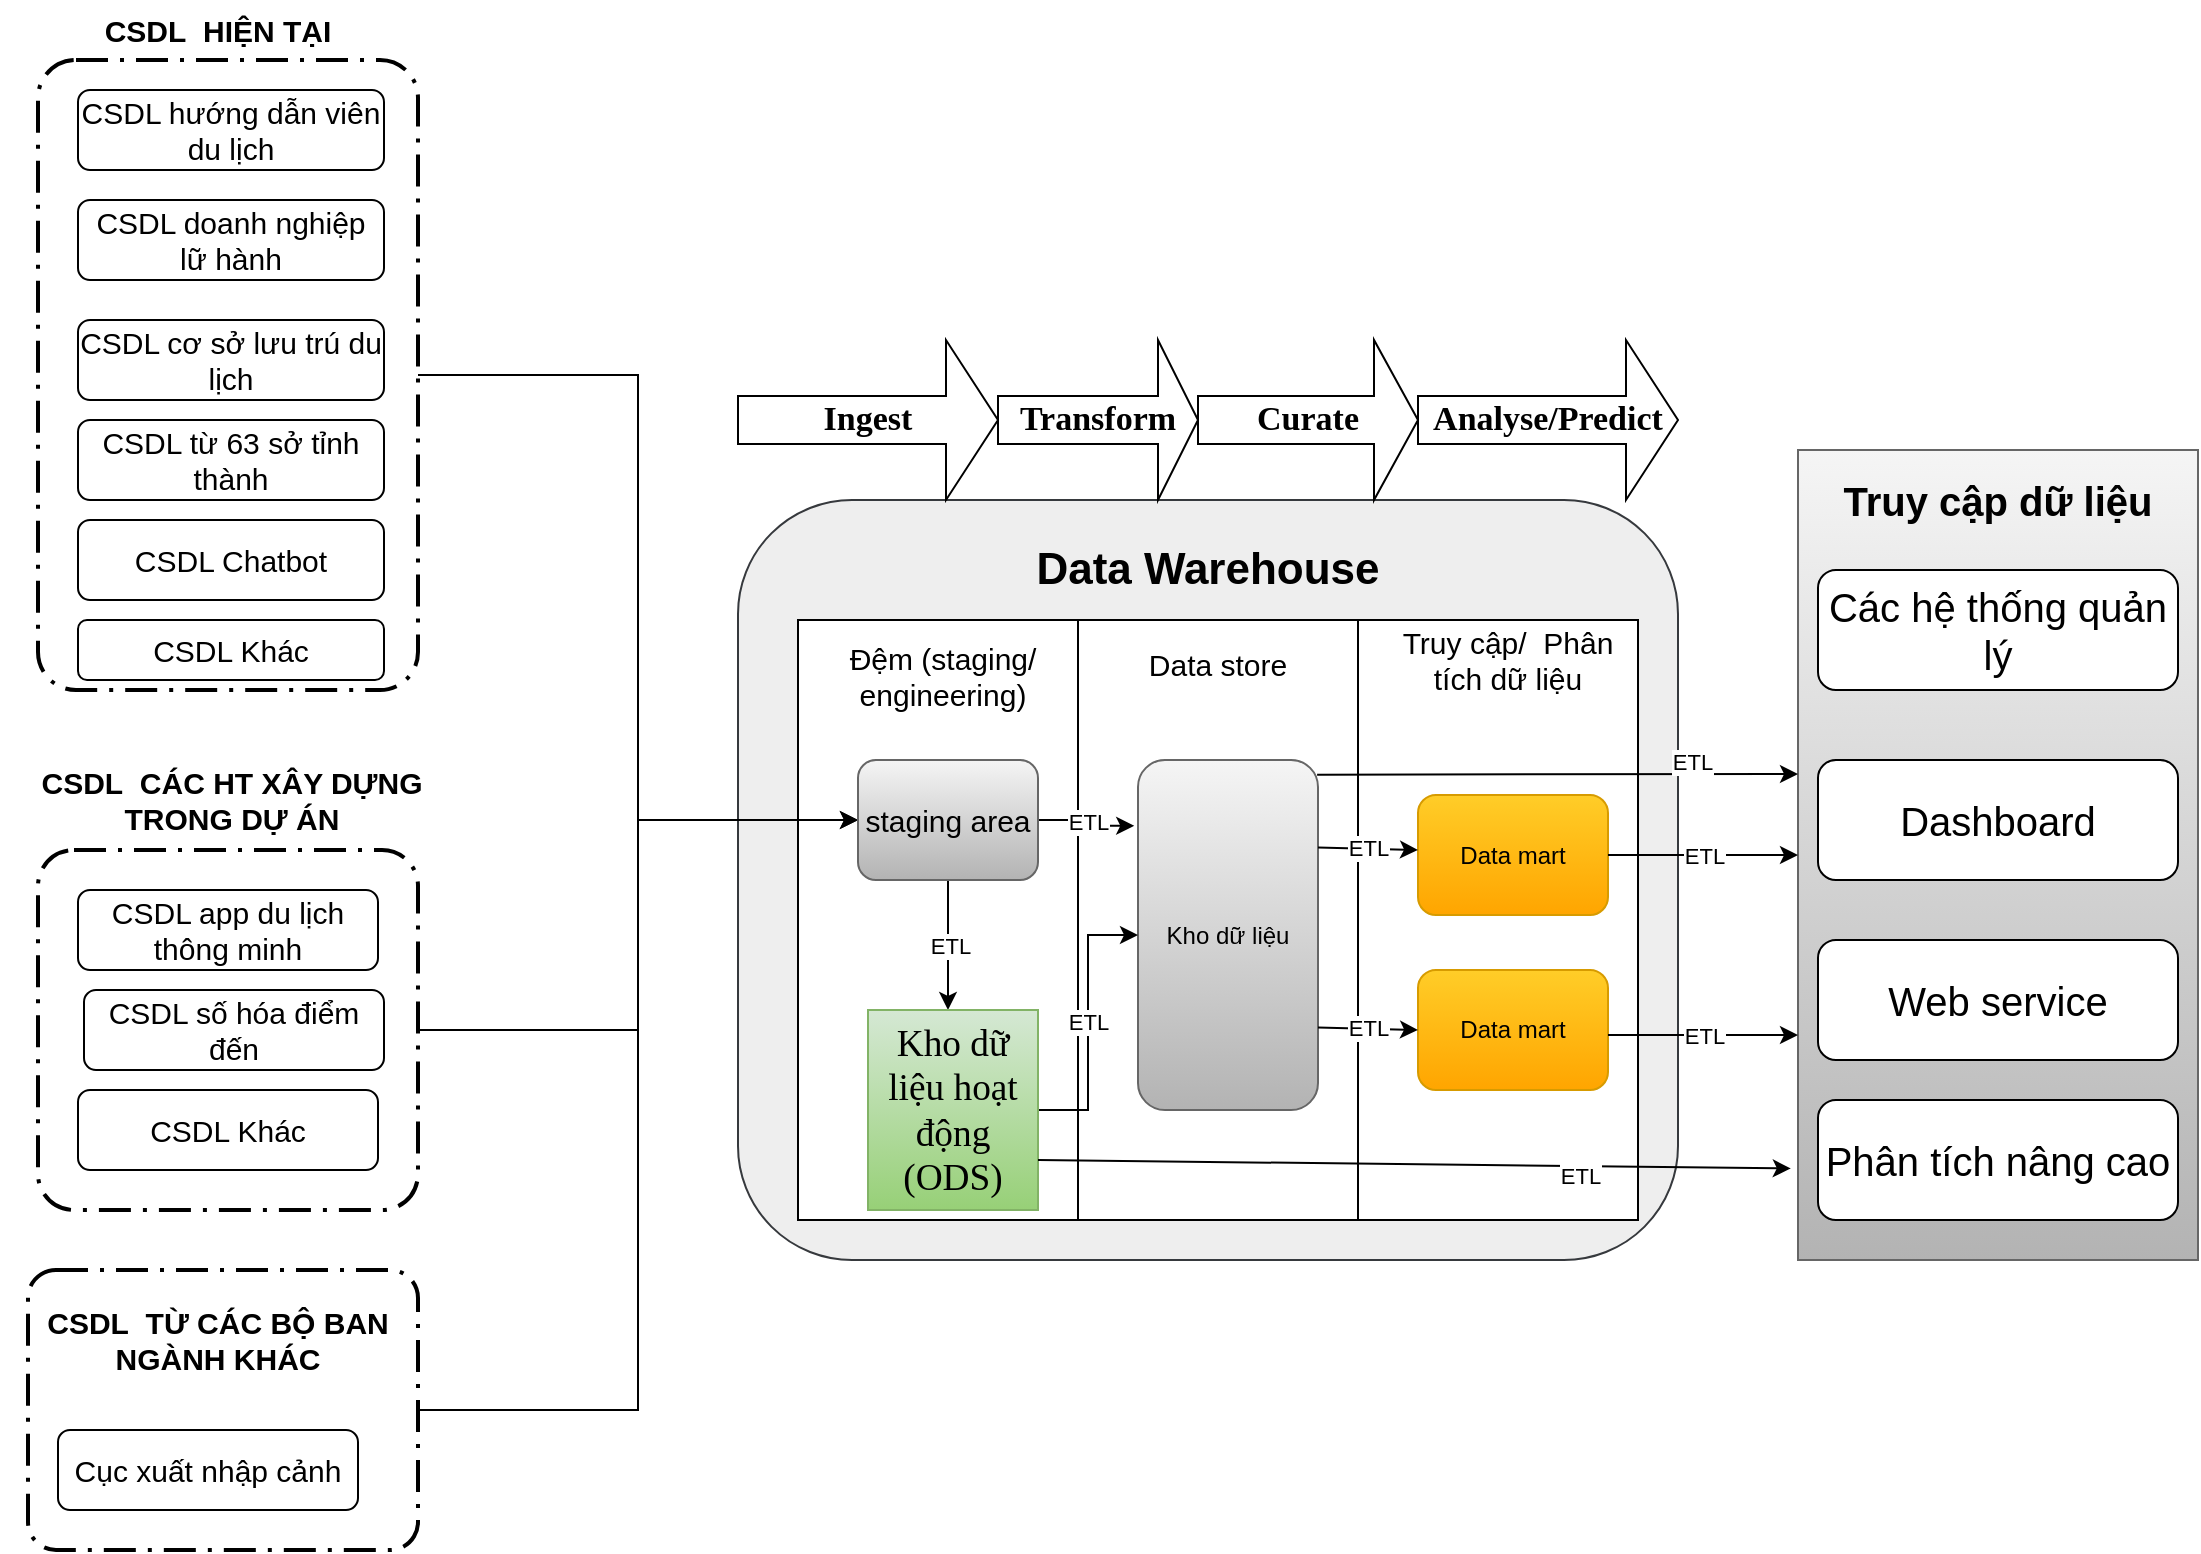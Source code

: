 <mxfile version="20.0.4" type="github">
  <diagram id="zjv7xRD2d8CWsWP2C0z3" name="Page-1">
    <mxGraphModel dx="1755" dy="1085" grid="1" gridSize="10" guides="1" tooltips="1" connect="1" arrows="1" fold="1" page="1" pageScale="1" pageWidth="2336" pageHeight="1654" math="0" shadow="0">
      <root>
        <mxCell id="0" />
        <mxCell id="1" parent="0" />
        <mxCell id="FnMIgnsUQWjK0R4eYY1A-45" style="edgeStyle=orthogonalEdgeStyle;rounded=0;orthogonalLoop=1;jettySize=auto;html=1;entryX=0;entryY=0.5;entryDx=0;entryDy=0;" edge="1" parent="1" source="FnMIgnsUQWjK0R4eYY1A-2" target="FnMIgnsUQWjK0R4eYY1A-48">
          <mxGeometry relative="1" as="geometry" />
        </mxCell>
        <mxCell id="FnMIgnsUQWjK0R4eYY1A-2" value="" style="points=[[0.25,0,0],[0.5,0,0],[0.75,0,0],[1,0.25,0],[1,0.5,0],[1,0.75,0],[0.75,1,0],[0.5,1,0],[0.25,1,0],[0,0.75,0],[0,0.5,0],[0,0.25,0]];rounded=1;arcSize=10;dashed=1;strokeColor=#000000;fillColor=none;gradientColor=none;dashPattern=8 3 1 3;strokeWidth=2;fontStyle=1;fontSize=20;" vertex="1" parent="1">
          <mxGeometry x="20" y="35" width="190" height="315" as="geometry" />
        </mxCell>
        <mxCell id="FnMIgnsUQWjK0R4eYY1A-3" value="" style="rounded=1;whiteSpace=wrap;html=1;fillColor=#eeeeee;strokeColor=#36393d;" vertex="1" parent="1">
          <mxGeometry x="370" y="255" width="470" height="380" as="geometry" />
        </mxCell>
        <mxCell id="FnMIgnsUQWjK0R4eYY1A-4" value="&lt;font style=&quot;font-size: 22px&quot;&gt;&lt;b&gt;Data Warehouse&lt;/b&gt;&lt;/font&gt;" style="text;html=1;strokeColor=none;fillColor=none;align=center;verticalAlign=middle;whiteSpace=wrap;rounded=0;" vertex="1" parent="1">
          <mxGeometry x="390" y="275" width="430" height="30" as="geometry" />
        </mxCell>
        <mxCell id="FnMIgnsUQWjK0R4eYY1A-5" value="&lt;b&gt;&lt;font style=&quot;font-size: 17px;&quot;&gt;Ingest&lt;/font&gt;&lt;/b&gt;" style="shape=singleArrow;whiteSpace=wrap;html=1;fontFamily=Times New Roman;fontSize=14;" vertex="1" parent="1">
          <mxGeometry x="370" y="175" width="130" height="80" as="geometry" />
        </mxCell>
        <mxCell id="FnMIgnsUQWjK0R4eYY1A-6" value="&lt;b&gt;&lt;font style=&quot;font-size: 17px;&quot;&gt;Transform&lt;/font&gt;&lt;/b&gt;" style="shape=singleArrow;whiteSpace=wrap;html=1;fontFamily=Times New Roman;fontSize=14;" vertex="1" parent="1">
          <mxGeometry x="500" y="175" width="100" height="80" as="geometry" />
        </mxCell>
        <mxCell id="FnMIgnsUQWjK0R4eYY1A-7" value="&lt;b&gt;&lt;font style=&quot;font-size: 17px;&quot;&gt;Curate&lt;/font&gt;&lt;/b&gt;" style="shape=singleArrow;whiteSpace=wrap;html=1;fontFamily=Times New Roman;fontSize=14;" vertex="1" parent="1">
          <mxGeometry x="600" y="175" width="110" height="80" as="geometry" />
        </mxCell>
        <mxCell id="FnMIgnsUQWjK0R4eYY1A-8" value="&lt;b&gt;&lt;font style=&quot;font-size: 17px;&quot;&gt;Analyse/Predict&lt;/font&gt;&lt;/b&gt;" style="shape=singleArrow;whiteSpace=wrap;html=1;fontFamily=Times New Roman;fontSize=14;" vertex="1" parent="1">
          <mxGeometry x="710" y="175" width="130" height="80" as="geometry" />
        </mxCell>
        <mxCell id="FnMIgnsUQWjK0R4eYY1A-14" value="" style="rounded=0;whiteSpace=wrap;html=1;fontSize=15;" vertex="1" parent="1">
          <mxGeometry x="400" y="315" width="140" height="300" as="geometry" />
        </mxCell>
        <mxCell id="FnMIgnsUQWjK0R4eYY1A-15" value="Đệm (staging/ engineering)" style="text;html=1;strokeColor=none;fillColor=none;align=center;verticalAlign=middle;whiteSpace=wrap;rounded=0;fontSize=15;" vertex="1" parent="1">
          <mxGeometry x="405" y="320" width="135" height="45" as="geometry" />
        </mxCell>
        <mxCell id="FnMIgnsUQWjK0R4eYY1A-17" value="" style="rounded=0;whiteSpace=wrap;html=1;fontSize=20;" vertex="1" parent="1">
          <mxGeometry x="540" y="315" width="140" height="300" as="geometry" />
        </mxCell>
        <mxCell id="FnMIgnsUQWjK0R4eYY1A-18" value="&lt;font style=&quot;font-size: 15px;&quot;&gt;Data store&lt;/font&gt;" style="text;html=1;strokeColor=none;fillColor=none;align=center;verticalAlign=middle;whiteSpace=wrap;rounded=0;fontSize=20;" vertex="1" parent="1">
          <mxGeometry x="550" y="320" width="120" height="30" as="geometry" />
        </mxCell>
        <mxCell id="FnMIgnsUQWjK0R4eYY1A-19" value="" style="rounded=0;whiteSpace=wrap;html=1;fontSize=15;" vertex="1" parent="1">
          <mxGeometry x="680" y="315" width="140" height="300" as="geometry" />
        </mxCell>
        <mxCell id="FnMIgnsUQWjK0R4eYY1A-20" value="Truy cập/&amp;nbsp; Phân tích dữ liệu" style="text;html=1;strokeColor=none;fillColor=none;align=center;verticalAlign=middle;whiteSpace=wrap;rounded=0;fontSize=15;" vertex="1" parent="1">
          <mxGeometry x="690" y="320" width="130" height="30" as="geometry" />
        </mxCell>
        <mxCell id="FnMIgnsUQWjK0R4eYY1A-21" value="&lt;font style=&quot;font-size: 15px;&quot;&gt;CSDL hướng dẫn viên du lịch&lt;/font&gt;" style="rounded=1;whiteSpace=wrap;html=1;" vertex="1" parent="1">
          <mxGeometry x="40" y="50" width="153" height="40" as="geometry" />
        </mxCell>
        <mxCell id="FnMIgnsUQWjK0R4eYY1A-22" value="&lt;font style=&quot;font-size: 15px;&quot;&gt;CSDL doanh nghiệp lữ hành&lt;/font&gt;" style="rounded=1;whiteSpace=wrap;html=1;" vertex="1" parent="1">
          <mxGeometry x="40" y="105" width="153" height="40" as="geometry" />
        </mxCell>
        <mxCell id="FnMIgnsUQWjK0R4eYY1A-23" value="&lt;font style=&quot;font-size: 15px;&quot;&gt;CSDL Khác&lt;/font&gt;" style="rounded=1;whiteSpace=wrap;html=1;" vertex="1" parent="1">
          <mxGeometry x="40" y="315" width="153" height="30" as="geometry" />
        </mxCell>
        <mxCell id="FnMIgnsUQWjK0R4eYY1A-24" value="&lt;font style=&quot;font-size: 15px;&quot;&gt;CSDL cơ sở lưu trú du lịch&lt;/font&gt;" style="rounded=1;whiteSpace=wrap;html=1;" vertex="1" parent="1">
          <mxGeometry x="40" y="165" width="153" height="40" as="geometry" />
        </mxCell>
        <mxCell id="FnMIgnsUQWjK0R4eYY1A-25" value="&lt;font style=&quot;font-size: 15px;&quot;&gt;CSDL Chatbot&lt;/font&gt;" style="rounded=1;whiteSpace=wrap;html=1;" vertex="1" parent="1">
          <mxGeometry x="40" y="265" width="153" height="40" as="geometry" />
        </mxCell>
        <mxCell id="FnMIgnsUQWjK0R4eYY1A-26" value="&lt;font style=&quot;font-size: 15px;&quot;&gt;CSDL từ 63 sở tỉnh thành&lt;/font&gt;" style="rounded=1;whiteSpace=wrap;html=1;" vertex="1" parent="1">
          <mxGeometry x="40" y="215" width="153" height="40" as="geometry" />
        </mxCell>
        <mxCell id="FnMIgnsUQWjK0R4eYY1A-46" style="edgeStyle=orthogonalEdgeStyle;rounded=0;orthogonalLoop=1;jettySize=auto;html=1;entryX=0;entryY=0.5;entryDx=0;entryDy=0;" edge="1" parent="1" source="FnMIgnsUQWjK0R4eYY1A-28" target="FnMIgnsUQWjK0R4eYY1A-48">
          <mxGeometry relative="1" as="geometry" />
        </mxCell>
        <mxCell id="FnMIgnsUQWjK0R4eYY1A-28" value="" style="points=[[0.25,0,0],[0.5,0,0],[0.75,0,0],[1,0.25,0],[1,0.5,0],[1,0.75,0],[0.75,1,0],[0.5,1,0],[0.25,1,0],[0,0.75,0],[0,0.5,0],[0,0.25,0]];rounded=1;arcSize=10;dashed=1;strokeColor=#000000;fillColor=none;gradientColor=none;dashPattern=8 3 1 3;strokeWidth=2;fontStyle=1;fontSize=20;" vertex="1" parent="1">
          <mxGeometry x="20" y="430" width="190" height="180" as="geometry" />
        </mxCell>
        <mxCell id="FnMIgnsUQWjK0R4eYY1A-29" value="&lt;b&gt;&lt;font style=&quot;font-size: 15px;&quot;&gt;CSDL&amp;nbsp; HIỆN TẠI&lt;/font&gt;&lt;/b&gt;" style="text;html=1;strokeColor=none;fillColor=none;align=center;verticalAlign=middle;whiteSpace=wrap;rounded=0;" vertex="1" parent="1">
          <mxGeometry x="50" y="5" width="120" height="30" as="geometry" />
        </mxCell>
        <mxCell id="FnMIgnsUQWjK0R4eYY1A-30" value="&lt;b&gt;&lt;font style=&quot;font-size: 15px;&quot;&gt;CSDL&amp;nbsp; CÁC HT XÂY DỰNG TRONG DỰ ÁN&lt;/font&gt;&lt;/b&gt;" style="text;html=1;strokeColor=none;fillColor=none;align=center;verticalAlign=middle;whiteSpace=wrap;rounded=0;" vertex="1" parent="1">
          <mxGeometry x="1.5" y="390" width="230" height="30" as="geometry" />
        </mxCell>
        <mxCell id="FnMIgnsUQWjK0R4eYY1A-31" value="CSDL app du lịch thông minh" style="rounded=1;whiteSpace=wrap;html=1;fontSize=15;" vertex="1" parent="1">
          <mxGeometry x="40" y="450" width="150" height="40" as="geometry" />
        </mxCell>
        <mxCell id="FnMIgnsUQWjK0R4eYY1A-32" value="CSDL số hóa điểm đến" style="rounded=1;whiteSpace=wrap;html=1;fontSize=15;" vertex="1" parent="1">
          <mxGeometry x="43" y="500" width="150" height="40" as="geometry" />
        </mxCell>
        <mxCell id="FnMIgnsUQWjK0R4eYY1A-33" value="CSDL Khác" style="rounded=1;whiteSpace=wrap;html=1;fontSize=15;" vertex="1" parent="1">
          <mxGeometry x="40" y="550" width="150" height="40" as="geometry" />
        </mxCell>
        <mxCell id="FnMIgnsUQWjK0R4eYY1A-47" style="edgeStyle=orthogonalEdgeStyle;rounded=0;orthogonalLoop=1;jettySize=auto;html=1;entryX=0;entryY=0.5;entryDx=0;entryDy=0;" edge="1" parent="1" source="FnMIgnsUQWjK0R4eYY1A-35" target="FnMIgnsUQWjK0R4eYY1A-48">
          <mxGeometry relative="1" as="geometry" />
        </mxCell>
        <mxCell id="FnMIgnsUQWjK0R4eYY1A-35" value="" style="points=[[0.25,0,0],[0.5,0,0],[0.75,0,0],[1,0.25,0],[1,0.5,0],[1,0.75,0],[0.75,1,0],[0.5,1,0],[0.25,1,0],[0,0.75,0],[0,0.5,0],[0,0.25,0]];rounded=1;arcSize=10;dashed=1;strokeColor=#000000;fillColor=none;gradientColor=none;dashPattern=8 3 1 3;strokeWidth=2;fontStyle=1;fontSize=20;" vertex="1" parent="1">
          <mxGeometry x="15" y="640" width="195" height="140" as="geometry" />
        </mxCell>
        <mxCell id="FnMIgnsUQWjK0R4eYY1A-36" value="&lt;b&gt;&lt;font style=&quot;font-size: 15px;&quot;&gt;CSDL&amp;nbsp; TỪ CÁC BỘ BAN NGÀNH KHÁC&lt;/font&gt;&lt;/b&gt;" style="text;html=1;strokeColor=none;fillColor=none;align=center;verticalAlign=middle;whiteSpace=wrap;rounded=0;" vertex="1" parent="1">
          <mxGeometry x="20" y="660" width="180" height="30" as="geometry" />
        </mxCell>
        <mxCell id="FnMIgnsUQWjK0R4eYY1A-37" value="Cục xuất nhập cảnh" style="rounded=1;whiteSpace=wrap;html=1;fontSize=15;" vertex="1" parent="1">
          <mxGeometry x="30" y="720" width="150" height="40" as="geometry" />
        </mxCell>
        <mxCell id="FnMIgnsUQWjK0R4eYY1A-38" value="" style="rounded=0;whiteSpace=wrap;html=1;fontSize=20;fillColor=#f5f5f5;gradientColor=#b3b3b3;strokeColor=#666666;" vertex="1" parent="1">
          <mxGeometry x="900" y="230" width="200" height="405" as="geometry" />
        </mxCell>
        <mxCell id="FnMIgnsUQWjK0R4eYY1A-39" value="&lt;b&gt;&lt;font style=&quot;font-size: 20px;&quot;&gt;Truy cập dữ liệu&lt;/font&gt;&lt;/b&gt;" style="text;html=1;strokeColor=none;fillColor=none;align=center;verticalAlign=middle;whiteSpace=wrap;rounded=0;" vertex="1" parent="1">
          <mxGeometry x="900" y="240" width="200" height="30" as="geometry" />
        </mxCell>
        <mxCell id="FnMIgnsUQWjK0R4eYY1A-40" value="Các hệ thống quản lý" style="rounded=1;whiteSpace=wrap;html=1;fontSize=20;" vertex="1" parent="1">
          <mxGeometry x="910" y="290" width="180" height="60" as="geometry" />
        </mxCell>
        <mxCell id="FnMIgnsUQWjK0R4eYY1A-41" value="Dashboard" style="rounded=1;whiteSpace=wrap;html=1;fontSize=20;" vertex="1" parent="1">
          <mxGeometry x="910" y="385" width="180" height="60" as="geometry" />
        </mxCell>
        <mxCell id="FnMIgnsUQWjK0R4eYY1A-42" value="Web service" style="rounded=1;whiteSpace=wrap;html=1;fontSize=20;" vertex="1" parent="1">
          <mxGeometry x="910" y="475" width="180" height="60" as="geometry" />
        </mxCell>
        <mxCell id="FnMIgnsUQWjK0R4eYY1A-43" value="Phân tích nâng cao" style="rounded=1;whiteSpace=wrap;html=1;fontSize=20;" vertex="1" parent="1">
          <mxGeometry x="910" y="555" width="180" height="60" as="geometry" />
        </mxCell>
        <mxCell id="FnMIgnsUQWjK0R4eYY1A-49" value="ETL" style="edgeStyle=orthogonalEdgeStyle;rounded=0;orthogonalLoop=1;jettySize=auto;html=1;entryX=0.5;entryY=0;entryDx=0;entryDy=0;" edge="1" parent="1" source="FnMIgnsUQWjK0R4eYY1A-48">
          <mxGeometry relative="1" as="geometry">
            <mxPoint x="475" y="510" as="targetPoint" />
          </mxGeometry>
        </mxCell>
        <mxCell id="FnMIgnsUQWjK0R4eYY1A-51" value="ETL" style="edgeStyle=orthogonalEdgeStyle;rounded=0;orthogonalLoop=1;jettySize=auto;html=1;entryX=-0.021;entryY=0.188;entryDx=0;entryDy=0;entryPerimeter=0;" edge="1" parent="1" source="FnMIgnsUQWjK0R4eYY1A-48" target="FnMIgnsUQWjK0R4eYY1A-50">
          <mxGeometry relative="1" as="geometry" />
        </mxCell>
        <mxCell id="FnMIgnsUQWjK0R4eYY1A-48" value="&lt;span style=&quot;font-size: 15px;&quot;&gt;staging area&lt;/span&gt;" style="rounded=1;whiteSpace=wrap;html=1;fillColor=#f5f5f5;gradientColor=#b3b3b3;strokeColor=#666666;" vertex="1" parent="1">
          <mxGeometry x="430" y="385" width="90" height="60" as="geometry" />
        </mxCell>
        <mxCell id="FnMIgnsUQWjK0R4eYY1A-50" value="Kho dữ liệu" style="rounded=1;whiteSpace=wrap;html=1;fillColor=#f5f5f5;gradientColor=#b3b3b3;strokeColor=#666666;" vertex="1" parent="1">
          <mxGeometry x="570" y="385" width="90" height="175" as="geometry" />
        </mxCell>
        <mxCell id="FnMIgnsUQWjK0R4eYY1A-54" value="ETL" style="edgeStyle=orthogonalEdgeStyle;rounded=0;orthogonalLoop=1;jettySize=auto;html=1;" edge="1" parent="1" source="FnMIgnsUQWjK0R4eYY1A-53" target="FnMIgnsUQWjK0R4eYY1A-50">
          <mxGeometry relative="1" as="geometry" />
        </mxCell>
        <mxCell id="FnMIgnsUQWjK0R4eYY1A-53" value="&lt;span style=&quot;font-size:14.0pt;font-family:&amp;quot;Times New Roman&amp;quot;,serif;&lt;br/&gt;mso-fareast-font-family:&amp;quot;Times New Roman&amp;quot;;mso-ansi-language:EN-US;mso-fareast-language:&lt;br/&gt;EN-US;mso-bidi-language:AR-SA&quot;&gt;Kho dữ liệu hoạt động (ODS)&lt;/span&gt;" style="rounded=0;whiteSpace=wrap;html=1;fontSize=15;fillColor=#d5e8d4;gradientColor=#97d077;strokeColor=#82b366;" vertex="1" parent="1">
          <mxGeometry x="435" y="510" width="85" height="100" as="geometry" />
        </mxCell>
        <mxCell id="FnMIgnsUQWjK0R4eYY1A-55" value="Data mart" style="rounded=1;whiteSpace=wrap;html=1;fillColor=#ffcd28;gradientColor=#ffa500;strokeColor=#d79b00;" vertex="1" parent="1">
          <mxGeometry x="710" y="402.5" width="95" height="60" as="geometry" />
        </mxCell>
        <mxCell id="FnMIgnsUQWjK0R4eYY1A-56" value="Data mart" style="rounded=1;whiteSpace=wrap;html=1;fillColor=#ffcd28;gradientColor=#ffa500;strokeColor=#d79b00;" vertex="1" parent="1">
          <mxGeometry x="710" y="490" width="95" height="60" as="geometry" />
        </mxCell>
        <mxCell id="FnMIgnsUQWjK0R4eYY1A-58" value="ETL" style="endArrow=classic;html=1;rounded=0;exitX=1;exitY=0.25;exitDx=0;exitDy=0;" edge="1" parent="1" source="FnMIgnsUQWjK0R4eYY1A-50">
          <mxGeometry width="50" height="50" relative="1" as="geometry">
            <mxPoint x="660" y="480" as="sourcePoint" />
            <mxPoint x="710" y="430" as="targetPoint" />
          </mxGeometry>
        </mxCell>
        <mxCell id="FnMIgnsUQWjK0R4eYY1A-59" value="ETL" style="endArrow=classic;html=1;rounded=0;exitX=1;exitY=0.25;exitDx=0;exitDy=0;" edge="1" parent="1">
          <mxGeometry width="50" height="50" relative="1" as="geometry">
            <mxPoint x="660" y="518.75" as="sourcePoint" />
            <mxPoint x="710" y="520" as="targetPoint" />
          </mxGeometry>
        </mxCell>
        <mxCell id="FnMIgnsUQWjK0R4eYY1A-62" value="" style="endArrow=classic;html=1;rounded=0;exitX=0.995;exitY=0.099;exitDx=0;exitDy=0;exitPerimeter=0;" edge="1" parent="1">
          <mxGeometry width="50" height="50" relative="1" as="geometry">
            <mxPoint x="659.55" y="392.325" as="sourcePoint" />
            <mxPoint x="900" y="392" as="targetPoint" />
          </mxGeometry>
        </mxCell>
        <mxCell id="FnMIgnsUQWjK0R4eYY1A-63" value="ETL" style="edgeLabel;html=1;align=center;verticalAlign=middle;resizable=0;points=[];" vertex="1" connectable="0" parent="FnMIgnsUQWjK0R4eYY1A-62">
          <mxGeometry x="0.556" y="6" relative="1" as="geometry">
            <mxPoint as="offset" />
          </mxGeometry>
        </mxCell>
        <mxCell id="FnMIgnsUQWjK0R4eYY1A-64" value="ETL" style="endArrow=classic;html=1;rounded=0;entryX=0;entryY=0.5;entryDx=0;entryDy=0;exitX=1;exitY=0.5;exitDx=0;exitDy=0;" edge="1" parent="1" source="FnMIgnsUQWjK0R4eYY1A-55" target="FnMIgnsUQWjK0R4eYY1A-38">
          <mxGeometry width="50" height="50" relative="1" as="geometry">
            <mxPoint x="800" y="480" as="sourcePoint" />
            <mxPoint x="850" y="430" as="targetPoint" />
          </mxGeometry>
        </mxCell>
        <mxCell id="FnMIgnsUQWjK0R4eYY1A-65" value="ETL" style="endArrow=classic;html=1;rounded=0;entryX=0;entryY=0.5;entryDx=0;entryDy=0;exitX=1;exitY=0.5;exitDx=0;exitDy=0;" edge="1" parent="1">
          <mxGeometry width="50" height="50" relative="1" as="geometry">
            <mxPoint x="805" y="522.5" as="sourcePoint" />
            <mxPoint x="900" y="522.5" as="targetPoint" />
          </mxGeometry>
        </mxCell>
        <mxCell id="FnMIgnsUQWjK0R4eYY1A-66" value="" style="endArrow=classic;html=1;rounded=0;exitX=1;exitY=0.75;exitDx=0;exitDy=0;entryX=-0.018;entryY=0.887;entryDx=0;entryDy=0;entryPerimeter=0;" edge="1" parent="1" source="FnMIgnsUQWjK0R4eYY1A-53" target="FnMIgnsUQWjK0R4eYY1A-38">
          <mxGeometry width="50" height="50" relative="1" as="geometry">
            <mxPoint x="780" y="740" as="sourcePoint" />
            <mxPoint x="830" y="690" as="targetPoint" />
          </mxGeometry>
        </mxCell>
        <mxCell id="FnMIgnsUQWjK0R4eYY1A-67" value="ETL" style="edgeLabel;html=1;align=center;verticalAlign=middle;resizable=0;points=[];" vertex="1" connectable="0" parent="FnMIgnsUQWjK0R4eYY1A-66">
          <mxGeometry x="0.446" y="-5" relative="1" as="geometry">
            <mxPoint x="-1" as="offset" />
          </mxGeometry>
        </mxCell>
      </root>
    </mxGraphModel>
  </diagram>
</mxfile>
